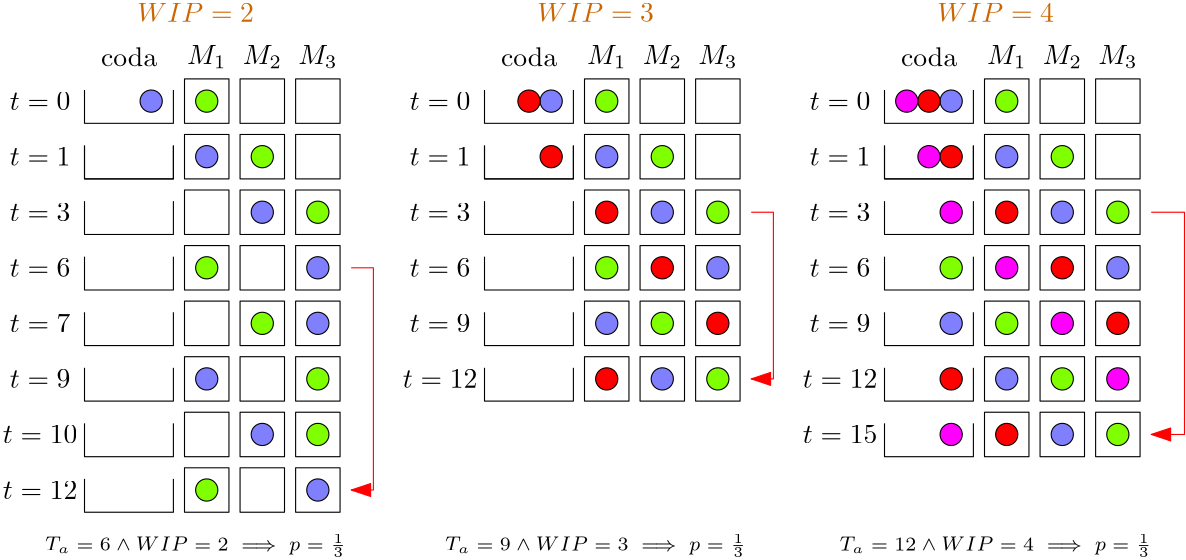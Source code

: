 <?xml version="1.0"?>
<!DOCTYPE ipe SYSTEM "ipe.dtd">
<ipe version="70218" creator="Ipe 7.2.28">
<info created="D:20241007164713" modified="D:20241007165133"/>
<preamble>\usepackage{amssymb}
\usepackage{amsmath}</preamble>
<ipestyle name="basic">
<symbol name="arrow/arc(spx)">
<path stroke="sym-stroke" fill="sym-stroke" pen="sym-pen">
0 0 m
-1 0.333 l
-1 -0.333 l
h
</path>
</symbol>
<symbol name="arrow/farc(spx)">
<path stroke="sym-stroke" fill="white" pen="sym-pen">
0 0 m
-1 0.333 l
-1 -0.333 l
h
</path>
</symbol>
<symbol name="arrow/ptarc(spx)">
<path stroke="sym-stroke" fill="sym-stroke" pen="sym-pen">
0 0 m
-1 0.333 l
-0.8 0 l
-1 -0.333 l
h
</path>
</symbol>
<symbol name="arrow/fptarc(spx)">
<path stroke="sym-stroke" fill="white" pen="sym-pen">
0 0 m
-1 0.333 l
-0.8 0 l
-1 -0.333 l
h
</path>
</symbol>
<symbol name="mark/circle(sx)" transformations="translations">
<path fill="sym-stroke">
0.6 0 0 0.6 0 0 e
0.4 0 0 0.4 0 0 e
</path>
</symbol>
<symbol name="mark/disk(sx)" transformations="translations">
<path fill="sym-stroke">
0.6 0 0 0.6 0 0 e
</path>
</symbol>
<symbol name="mark/fdisk(sfx)" transformations="translations">
<group>
<path fill="sym-fill">
0.5 0 0 0.5 0 0 e
</path>
<path fill="sym-stroke" fillrule="eofill">
0.6 0 0 0.6 0 0 e
0.4 0 0 0.4 0 0 e
</path>
</group>
</symbol>
<symbol name="mark/box(sx)" transformations="translations">
<path fill="sym-stroke" fillrule="eofill">
-0.6 -0.6 m
0.6 -0.6 l
0.6 0.6 l
-0.6 0.6 l
h
-0.4 -0.4 m
0.4 -0.4 l
0.4 0.4 l
-0.4 0.4 l
h
</path>
</symbol>
<symbol name="mark/square(sx)" transformations="translations">
<path fill="sym-stroke">
-0.6 -0.6 m
0.6 -0.6 l
0.6 0.6 l
-0.6 0.6 l
h
</path>
</symbol>
<symbol name="mark/fsquare(sfx)" transformations="translations">
<group>
<path fill="sym-fill">
-0.5 -0.5 m
0.5 -0.5 l
0.5 0.5 l
-0.5 0.5 l
h
</path>
<path fill="sym-stroke" fillrule="eofill">
-0.6 -0.6 m
0.6 -0.6 l
0.6 0.6 l
-0.6 0.6 l
h
-0.4 -0.4 m
0.4 -0.4 l
0.4 0.4 l
-0.4 0.4 l
h
</path>
</group>
</symbol>
<symbol name="mark/cross(sx)" transformations="translations">
<group>
<path fill="sym-stroke">
-0.43 -0.57 m
0.57 0.43 l
0.43 0.57 l
-0.57 -0.43 l
h
</path>
<path fill="sym-stroke">
-0.43 0.57 m
0.57 -0.43 l
0.43 -0.57 l
-0.57 0.43 l
h
</path>
</group>
</symbol>
<symbol name="arrow/fnormal(spx)">
<path stroke="sym-stroke" fill="white" pen="sym-pen">
0 0 m
-1 0.333 l
-1 -0.333 l
h
</path>
</symbol>
<symbol name="arrow/pointed(spx)">
<path stroke="sym-stroke" fill="sym-stroke" pen="sym-pen">
0 0 m
-1 0.333 l
-0.8 0 l
-1 -0.333 l
h
</path>
</symbol>
<symbol name="arrow/fpointed(spx)">
<path stroke="sym-stroke" fill="white" pen="sym-pen">
0 0 m
-1 0.333 l
-0.8 0 l
-1 -0.333 l
h
</path>
</symbol>
<symbol name="arrow/linear(spx)">
<path stroke="sym-stroke" pen="sym-pen">
-1 0.333 m
0 0 l
-1 -0.333 l
</path>
</symbol>
<symbol name="arrow/fdouble(spx)">
<path stroke="sym-stroke" fill="white" pen="sym-pen">
0 0 m
-1 0.333 l
-1 -0.333 l
h
-1 0 m
-2 0.333 l
-2 -0.333 l
h
</path>
</symbol>
<symbol name="arrow/double(spx)">
<path stroke="sym-stroke" fill="sym-stroke" pen="sym-pen">
0 0 m
-1 0.333 l
-1 -0.333 l
h
-1 0 m
-2 0.333 l
-2 -0.333 l
h
</path>
</symbol>
<symbol name="arrow/mid-normal(spx)">
<path stroke="sym-stroke" fill="sym-stroke" pen="sym-pen">
0.5 0 m
-0.5 0.333 l
-0.5 -0.333 l
h
</path>
</symbol>
<symbol name="arrow/mid-fnormal(spx)">
<path stroke="sym-stroke" fill="white" pen="sym-pen">
0.5 0 m
-0.5 0.333 l
-0.5 -0.333 l
h
</path>
</symbol>
<symbol name="arrow/mid-pointed(spx)">
<path stroke="sym-stroke" fill="sym-stroke" pen="sym-pen">
0.5 0 m
-0.5 0.333 l
-0.3 0 l
-0.5 -0.333 l
h
</path>
</symbol>
<symbol name="arrow/mid-fpointed(spx)">
<path stroke="sym-stroke" fill="white" pen="sym-pen">
0.5 0 m
-0.5 0.333 l
-0.3 0 l
-0.5 -0.333 l
h
</path>
</symbol>
<symbol name="arrow/mid-double(spx)">
<path stroke="sym-stroke" fill="sym-stroke" pen="sym-pen">
1 0 m
0 0.333 l
0 -0.333 l
h
0 0 m
-1 0.333 l
-1 -0.333 l
h
</path>
</symbol>
<symbol name="arrow/mid-fdouble(spx)">
<path stroke="sym-stroke" fill="white" pen="sym-pen">
1 0 m
0 0.333 l
0 -0.333 l
h
0 0 m
-1 0.333 l
-1 -0.333 l
h
</path>
</symbol>
<anglesize name="22.5 deg" value="22.5"/>
<anglesize name="30 deg" value="30"/>
<anglesize name="45 deg" value="45"/>
<anglesize name="60 deg" value="60"/>
<anglesize name="90 deg" value="90"/>
<arrowsize name="large" value="10"/>
<arrowsize name="small" value="5"/>
<arrowsize name="tiny" value="3"/>
<color name="blue" value="0 0 1"/>
<color name="brown" value="0.647 0.165 0.165"/>
<color name="darkblue" value="0 0 0.545"/>
<color name="darkcyan" value="0 0.545 0.545"/>
<color name="darkgray" value="0.663"/>
<color name="darkgreen" value="0 0.392 0"/>
<color name="darkmagenta" value="0.545 0 0.545"/>
<color name="darkorange" value="1 0.549 0"/>
<color name="darkred" value="0.545 0 0"/>
<color name="gold" value="1 0.843 0"/>
<color name="gray" value="0.745"/>
<color name="green" value="0 1 0"/>
<color name="lightblue" value="0.678 0.847 0.902"/>
<color name="lightcyan" value="0.878 1 1"/>
<color name="lightgray" value="0.827"/>
<color name="lightgreen" value="0.565 0.933 0.565"/>
<color name="lightyellow" value="1 1 0.878"/>
<color name="navy" value="0 0 0.502"/>
<color name="orange" value="1 0.647 0"/>
<color name="pink" value="1 0.753 0.796"/>
<color name="purple" value="0.627 0.125 0.941"/>
<color name="red" value="1 0 0"/>
<color name="seagreen" value="0.18 0.545 0.341"/>
<color name="turquoise" value="0.251 0.878 0.816"/>
<color name="violet" value="0.933 0.51 0.933"/>
<color name="yellow" value="1 1 0"/>
<dashstyle name="dash dot dotted" value="[4 2 1 2 1 2] 0"/>
<dashstyle name="dash dotted" value="[4 2 1 2] 0"/>
<dashstyle name="dashed" value="[4] 0"/>
<dashstyle name="dotted" value="[1 3] 0"/>
<gridsize name="10 pts (~3.5 mm)" value="10"/>
<gridsize name="14 pts (~5 mm)" value="14"/>
<gridsize name="16 pts (~6 mm)" value="16"/>
<gridsize name="20 pts (~7 mm)" value="20"/>
<gridsize name="28 pts (~10 mm)" value="28"/>
<gridsize name="32 pts (~12 mm)" value="32"/>
<gridsize name="4 pts" value="4"/>
<gridsize name="56 pts (~20 mm)" value="56"/>
<gridsize name="8 pts (~3 mm)" value="8"/>
<opacity name="10%" value="0.1"/>
<opacity name="30%" value="0.3"/>
<opacity name="50%" value="0.5"/>
<opacity name="75%" value="0.75"/>
<pen name="fat" value="1.2"/>
<pen name="heavier" value="0.8"/>
<pen name="ultrafat" value="2"/>
<symbolsize name="large" value="5"/>
<symbolsize name="small" value="2"/>
<symbolsize name="tiny" value="1.1"/>
<textsize name="Huge" value="\Huge"/>
<textsize name="LARGE" value="\LARGE"/>
<textsize name="Large" value="\Large"/>
<textsize name="footnote" value="\footnotesize"/>
<textsize name="huge" value="\huge"/>
<textsize name="large" value="\large"/>
<textsize name="script" value="\scriptsize"/>
<textsize name="small" value="\small"/>
<textsize name="tiny" value="\tiny"/>
<textstyle name="center" begin="\begin{center}" end="\end{center}"/>
<textstyle name="item" begin="\begin{itemize}\item{}" end="\end{itemize}"/>
<textstyle name="itemize" begin="\begin{itemize}" end="\end{itemize}"/>
<tiling name="falling" angle="-60" step="4" width="1"/>
<tiling name="rising" angle="30" step="4" width="1"/>
</ipestyle>
<page>
<layer name="alpha"/>
<view layers="alpha" active="alpha"/>
<path layer="alpha" matrix="1 0 0 1 -60 -48" stroke="0">
192 768 m
192 752 l
208 752 l
208 768 l
h
</path>
<text matrix="1 0 0 1 -32 28" transformations="translations" pos="172 700" stroke="0" type="label" width="14.135" height="6.812" depth="1.49" halign="center" valign="center" style="math">M_1</text>
<path matrix="1 0 0 1 -40 -48" stroke="0">
192 768 m
192 752 l
208 752 l
208 768 l
h
</path>
<text matrix="1 0 0 1 -12 28" transformations="translations" pos="172 700" stroke="0" type="label" width="14.135" height="6.812" depth="1.49" halign="center" valign="center" style="math">M_2</text>
<path matrix="1 0 0 1 -20 -48" stroke="0">
192 768 m
192 752 l
208 752 l
208 768 l
h
</path>
<text matrix="1 0 0 1 8 28" transformations="translations" pos="172 700" stroke="0" type="label" width="14.135" height="6.812" depth="1.49" halign="center" valign="center" style="math">M_3</text>
<text matrix="1 0 0 1 -92 12" transformations="translations" pos="172 700" stroke="0" type="label" width="21.862" height="6.42" depth="0" halign="center" valign="center" style="math">t=0</text>
<path matrix="1 0 0 1 -60 -68" stroke="0">
192 768 m
192 752 l
208 752 l
208 768 l
h
</path>
<path matrix="1 0 0 1 -40 -68" stroke="0">
192 768 m
192 752 l
208 752 l
208 768 l
h
</path>
<path matrix="1 0 0 1 -20 -68" stroke="0">
192 768 m
192 752 l
208 752 l
208 768 l
h
</path>
<text matrix="1 0 0 1 -92 -8" transformations="translations" pos="172 700" stroke="0" type="label" width="21.862" height="6.42" depth="0" halign="center" valign="center" style="math">t=1</text>
<path matrix="1 0 0 1 -60 -88" stroke="0">
192 768 m
192 752 l
208 752 l
208 768 l
h
</path>
<path matrix="1 0 0 1 -40 -88" stroke="0">
192 768 m
192 752 l
208 752 l
208 768 l
h
</path>
<path matrix="1 0 0 1 -20 -88" stroke="0">
192 768 m
192 752 l
208 752 l
208 768 l
h
</path>
<text matrix="1 0 0 1 -92 -28" transformations="translations" pos="172 700" stroke="0" type="label" width="21.862" height="6.42" depth="0" halign="center" valign="center" style="math">t=3</text>
<path matrix="1 0 0 1 -60 -108" stroke="0">
192 768 m
192 752 l
208 752 l
208 768 l
h
</path>
<path matrix="1 0 0 1 -40 -108" stroke="0">
192 768 m
192 752 l
208 752 l
208 768 l
h
</path>
<path matrix="1 0 0 1 -20 -108" stroke="0">
192 768 m
192 752 l
208 752 l
208 768 l
h
</path>
<text matrix="1 0 0 1 -92 -48" transformations="translations" pos="172 700" stroke="0" type="label" width="21.862" height="6.42" depth="0" halign="center" valign="center" style="math">t=6</text>
<path matrix="1 0 0 1 -60 -128" stroke="0">
192 768 m
192 752 l
208 752 l
208 768 l
h
</path>
<path matrix="1 0 0 1 -40 -128" stroke="0">
192 768 m
192 752 l
208 752 l
208 768 l
h
</path>
<path matrix="1 0 0 1 -20 -128" stroke="0">
192 768 m
192 752 l
208 752 l
208 768 l
h
</path>
<text matrix="1 0 0 1 -92 -68" transformations="translations" pos="172 700" stroke="0" type="label" width="21.862" height="6.42" depth="0" halign="center" valign="center" style="math">t=7</text>
<path matrix="1 0 0 1 -60 -148" stroke="0">
192 768 m
192 752 l
208 752 l
208 768 l
h
</path>
<path matrix="1 0 0 1 -40 -148" stroke="0">
192 768 m
192 752 l
208 752 l
208 768 l
h
</path>
<path matrix="1 0 0 1 -20 -148" stroke="0">
192 768 m
192 752 l
208 752 l
208 768 l
h
</path>
<text matrix="1 0 0 1 -92 -88" transformations="translations" pos="172 700" stroke="0" type="label" width="21.862" height="6.42" depth="0" halign="center" valign="center" style="math">t=9</text>
<path matrix="1 0 0 1 -60 -48" stroke="0" fill="0.502 1 0">
4 0 0 4 200 760 e
</path>
<text matrix="1 0 0 1 -60 28" transformations="translations" pos="172 700" stroke="0" type="label" width="20.202" height="6.918" depth="0" halign="center" valign="center">coda</text>
<path matrix="1 0 0 1 -64 -48" stroke="black">
160 764 m
160 752 l
192 752 l
192 764 l
</path>
<path matrix="1 0 0 1 -64 -68" stroke="black">
160 764 m
160 752 l
192 752 l
192 764 l
</path>
<path matrix="1 0 0 1 -64 -68" stroke="black">
160 764 m
160 752 l
192 752 l
192 764 l
</path>
<path matrix="1 0 0 1 -64 -88" stroke="black">
160 764 m
160 752 l
192 752 l
192 764 l
</path>
<path matrix="1 0 0 1 -64 -108" stroke="black">
160 764 m
160 752 l
192 752 l
192 764 l
</path>
<path matrix="1 0 0 1 -64 -128" stroke="black">
160 764 m
160 752 l
192 752 l
192 764 l
</path>
<path matrix="1 0 0 1 -64 -148" stroke="black">
160 764 m
160 752 l
192 752 l
192 764 l
</path>
<path matrix="1 0 0 1 -64 -168" stroke="black">
160 764 m
160 752 l
192 752 l
192 764 l
</path>
<path matrix="1 0 0 1 -60 -168" stroke="0">
192 768 m
192 752 l
208 752 l
208 768 l
h
</path>
<path matrix="1 0 0 1 -40 -168" stroke="0">
192 768 m
192 752 l
208 752 l
208 768 l
h
</path>
<path matrix="1 0 0 1 -20 -168" stroke="0">
192 768 m
192 752 l
208 752 l
208 768 l
h
</path>
<text matrix="1 0 0 1 -92 -108" transformations="translations" pos="172 700" stroke="0" type="label" width="26.844" height="6.42" depth="0" halign="center" valign="center" style="math">t=10</text>
<text matrix="1 0 0 1 -36 44" transformations="translations" pos="172 700" stroke="0.8 0.4 0" type="label" width="41.999" height="6.808" depth="0" halign="center" valign="center" style="math">WIP = 2</text>
<path matrix="1 0 0 1 -80 -48" stroke="0" fill="0.502 0.502 1">
4 0 0 4 200 760 e
</path>
<path matrix="1 0 0 1 -40 -68" stroke="0" fill="0.502 1 0">
4 0 0 4 200 760 e
</path>
<path matrix="1 0 0 1 -20 -88" stroke="0" fill="0.502 1 0">
4 0 0 4 200 760 e
</path>
<path matrix="1 0 0 1 -60 -108" stroke="0" fill="0.502 1 0">
4 0 0 4 200 760 e
</path>
<path matrix="1 0 0 1 -40 -128" stroke="0" fill="0.502 1 0">
4 0 0 4 200 760 e
</path>
<path matrix="1 0 0 1 -20 -148" stroke="0" fill="0.502 1 0">
4 0 0 4 200 760 e
</path>
<path matrix="1 0 0 1 -60 -68" stroke="0" fill="0.502 0.502 1">
4 0 0 4 200 760 e
</path>
<path matrix="1 0 0 1 -40 -88" stroke="0" fill="0.502 0.502 1">
4 0 0 4 200 760 e
</path>
<path matrix="1 0 0 1 -20 -108" stroke="0" fill="0.502 0.502 1">
4 0 0 4 200 760 e
</path>
<path matrix="1 0 0 1 84 -48" stroke="0">
192 768 m
192 752 l
208 752 l
208 768 l
h
</path>
<text matrix="1 0 0 1 112 28" transformations="translations" pos="172 700" stroke="0" type="label" width="14.135" height="6.812" depth="1.49" halign="center" valign="center" style="math">M_1</text>
<path matrix="1 0 0 1 104 -48" stroke="0">
192 768 m
192 752 l
208 752 l
208 768 l
h
</path>
<text matrix="1 0 0 1 132 28" transformations="translations" pos="172 700" stroke="0" type="label" width="14.135" height="6.812" depth="1.49" halign="center" valign="center" style="math">M_2</text>
<path matrix="1 0 0 1 124 -48" stroke="0">
192 768 m
192 752 l
208 752 l
208 768 l
h
</path>
<text matrix="1 0 0 1 152 28" transformations="translations" pos="172 700" stroke="0" type="label" width="14.135" height="6.812" depth="1.49" halign="center" valign="center" style="math">M_3</text>
<text matrix="1 0 0 1 52 12" transformations="translations" pos="172 700" stroke="0" type="label" width="21.862" height="6.42" depth="0" halign="center" valign="center" style="math">t=0</text>
<path matrix="1 0 0 1 84 -68" stroke="0">
192 768 m
192 752 l
208 752 l
208 768 l
h
</path>
<path matrix="1 0 0 1 104 -68" stroke="0">
192 768 m
192 752 l
208 752 l
208 768 l
h
</path>
<path matrix="1 0 0 1 124 -68" stroke="0">
192 768 m
192 752 l
208 752 l
208 768 l
h
</path>
<text matrix="1 0 0 1 52 -8" transformations="translations" pos="172 700" stroke="0" type="label" width="21.862" height="6.42" depth="0" halign="center" valign="center" style="math">t=1</text>
<path matrix="1 0 0 1 84 -88" stroke="0">
192 768 m
192 752 l
208 752 l
208 768 l
h
</path>
<path matrix="1 0 0 1 104 -88" stroke="0">
192 768 m
192 752 l
208 752 l
208 768 l
h
</path>
<path matrix="1 0 0 1 124 -88" stroke="0">
192 768 m
192 752 l
208 752 l
208 768 l
h
</path>
<path matrix="1 0 0 1 84 -108" stroke="0">
192 768 m
192 752 l
208 752 l
208 768 l
h
</path>
<path matrix="1 0 0 1 104 -108" stroke="0">
192 768 m
192 752 l
208 752 l
208 768 l
h
</path>
<path matrix="1 0 0 1 124 -108" stroke="0">
192 768 m
192 752 l
208 752 l
208 768 l
h
</path>
<path matrix="1 0 0 1 84 -128" stroke="0">
192 768 m
192 752 l
208 752 l
208 768 l
h
</path>
<path matrix="1 0 0 1 104 -128" stroke="0">
192 768 m
192 752 l
208 752 l
208 768 l
h
</path>
<path matrix="1 0 0 1 124 -128" stroke="0">
192 768 m
192 752 l
208 752 l
208 768 l
h
</path>
<path matrix="1 0 0 1 84 -148" stroke="0">
192 768 m
192 752 l
208 752 l
208 768 l
h
</path>
<path matrix="1 0 0 1 104 -148" stroke="0">
192 768 m
192 752 l
208 752 l
208 768 l
h
</path>
<path matrix="1 0 0 1 124 -148" stroke="0">
192 768 m
192 752 l
208 752 l
208 768 l
h
</path>
<path matrix="1 0 0 1 84 -48" stroke="0" fill="0.502 1 0">
4 0 0 4 200 760 e
</path>
<text matrix="1 0 0 1 84 28" transformations="translations" pos="172 700" stroke="0" type="label" width="20.202" height="6.918" depth="0" halign="center" valign="center">coda</text>
<path matrix="1 0 0 1 80 -48" stroke="black">
160 764 m
160 752 l
192 752 l
192 764 l
</path>
<path matrix="1 0 0 1 80 -68" stroke="black">
160 764 m
160 752 l
192 752 l
192 764 l
</path>
<path matrix="1 0 0 1 80 -68" stroke="black">
160 764 m
160 752 l
192 752 l
192 764 l
</path>
<path matrix="1 0 0 1 80 -88" stroke="black">
160 764 m
160 752 l
192 752 l
192 764 l
</path>
<path matrix="1 0 0 1 80 -108" stroke="black">
160 764 m
160 752 l
192 752 l
192 764 l
</path>
<path matrix="1 0 0 1 80 -128" stroke="black">
160 764 m
160 752 l
192 752 l
192 764 l
</path>
<path matrix="1 0 0 1 80 -148" stroke="black">
160 764 m
160 752 l
192 752 l
192 764 l
</path>
<text matrix="1 0 0 1 108 44" transformations="translations" pos="172 700" stroke="0.8 0.4 0" type="label" width="41.999" height="6.808" depth="0" halign="center" valign="center" style="math">WIP = 3</text>
<path matrix="1 0 0 1 64 -48" stroke="0" fill="0.502 0.502 1">
4 0 0 4 200 760 e
</path>
<path matrix="1 0 0 1 104 -68" stroke="0" fill="0.502 1 0">
4 0 0 4 200 760 e
</path>
<path matrix="1 0 0 1 124 -88" stroke="0" fill="0.502 1 0">
4 0 0 4 200 760 e
</path>
<path matrix="1 0 0 1 84 -108" stroke="0" fill="0.502 1 0">
4 0 0 4 200 760 e
</path>
<path matrix="1 0 0 1 104 -128" stroke="0" fill="0.502 1 0">
4 0 0 4 200 760 e
</path>
<path matrix="1 0 0 1 124 -148" stroke="0" fill="0.502 1 0">
4 0 0 4 200 760 e
</path>
<path matrix="1 0 0 1 84 -68" stroke="0" fill="0.502 0.502 1">
4 0 0 4 200 760 e
</path>
<path matrix="1 0 0 1 104 -88" stroke="0" fill="0.502 0.502 1">
4 0 0 4 200 760 e
</path>
<path matrix="1 0 0 1 124 -108" stroke="0" fill="0.502 0.502 1">
4 0 0 4 200 760 e
</path>
<path matrix="1 0 0 1 84 -128" stroke="0" fill="0.502 0.502 1">
4 0 0 4 200 760 e
</path>
<path matrix="1 0 0 1 104 -148" stroke="0" fill="0.502 0.502 1">
4 0 0 4 200 760 e
</path>
<path matrix="1 0 0 1 228 -48" stroke="0">
192 768 m
192 752 l
208 752 l
208 768 l
h
</path>
<text matrix="1 0 0 1 256 28" transformations="translations" pos="172 700" stroke="0" type="label" width="14.135" height="6.812" depth="1.49" halign="center" valign="center" style="math">M_1</text>
<path matrix="1 0 0 1 248 -48" stroke="0">
192 768 m
192 752 l
208 752 l
208 768 l
h
</path>
<text matrix="1 0 0 1 276 28" transformations="translations" pos="172 700" stroke="0" type="label" width="14.135" height="6.812" depth="1.49" halign="center" valign="center" style="math">M_2</text>
<path matrix="1 0 0 1 268 -48" stroke="0">
192 768 m
192 752 l
208 752 l
208 768 l
h
</path>
<text matrix="1 0 0 1 296 28" transformations="translations" pos="172 700" stroke="0" type="label" width="14.135" height="6.812" depth="1.49" halign="center" valign="center" style="math">M_3</text>
<path matrix="1 0 0 1 228 -68" stroke="0">
192 768 m
192 752 l
208 752 l
208 768 l
h
</path>
<path matrix="1 0 0 1 248 -68" stroke="0">
192 768 m
192 752 l
208 752 l
208 768 l
h
</path>
<path matrix="1 0 0 1 268 -68" stroke="0">
192 768 m
192 752 l
208 752 l
208 768 l
h
</path>
<path matrix="1 0 0 1 228 -88" stroke="0">
192 768 m
192 752 l
208 752 l
208 768 l
h
</path>
<path matrix="1 0 0 1 248 -88" stroke="0">
192 768 m
192 752 l
208 752 l
208 768 l
h
</path>
<path matrix="1 0 0 1 268 -88" stroke="0">
192 768 m
192 752 l
208 752 l
208 768 l
h
</path>
<path matrix="1 0 0 1 228 -108" stroke="0">
192 768 m
192 752 l
208 752 l
208 768 l
h
</path>
<path matrix="1 0 0 1 248 -108" stroke="0">
192 768 m
192 752 l
208 752 l
208 768 l
h
</path>
<path matrix="1 0 0 1 268 -108" stroke="0">
192 768 m
192 752 l
208 752 l
208 768 l
h
</path>
<path matrix="1 0 0 1 228 -128" stroke="0">
192 768 m
192 752 l
208 752 l
208 768 l
h
</path>
<path matrix="1 0 0 1 248 -128" stroke="0">
192 768 m
192 752 l
208 752 l
208 768 l
h
</path>
<path matrix="1 0 0 1 268 -128" stroke="0">
192 768 m
192 752 l
208 752 l
208 768 l
h
</path>
<path matrix="1 0 0 1 228 -148" stroke="0">
192 768 m
192 752 l
208 752 l
208 768 l
h
</path>
<path matrix="1 0 0 1 248 -148" stroke="0">
192 768 m
192 752 l
208 752 l
208 768 l
h
</path>
<path matrix="1 0 0 1 268 -148" stroke="0">
192 768 m
192 752 l
208 752 l
208 768 l
h
</path>
<path matrix="1 0 0 1 228 -48" stroke="0" fill="0.502 1 0">
4 0 0 4 200 760 e
</path>
<text matrix="1 0 0 1 228 28" transformations="translations" pos="172 700" stroke="0" type="label" width="20.202" height="6.918" depth="0" halign="center" valign="center">coda</text>
<path matrix="1 0 0 1 224 -48" stroke="black">
160 764 m
160 752 l
192 752 l
192 764 l
</path>
<path matrix="1 0 0 1 224 -68" stroke="black">
160 764 m
160 752 l
192 752 l
192 764 l
</path>
<path matrix="1 0 0 1 224 -68" stroke="black">
160 764 m
160 752 l
192 752 l
192 764 l
</path>
<path matrix="1 0 0 1 224 -88" stroke="black">
160 764 m
160 752 l
192 752 l
192 764 l
</path>
<path matrix="1 0 0 1 224 -108" stroke="black">
160 764 m
160 752 l
192 752 l
192 764 l
</path>
<path matrix="1 0 0 1 224 -128" stroke="black">
160 764 m
160 752 l
192 752 l
192 764 l
</path>
<path matrix="1 0 0 1 224 -148" stroke="black">
160 764 m
160 752 l
192 752 l
192 764 l
</path>
<path matrix="1 0 0 1 224 -168" stroke="black">
160 764 m
160 752 l
192 752 l
192 764 l
</path>
<path matrix="1 0 0 1 228 -168" stroke="0">
192 768 m
192 752 l
208 752 l
208 768 l
h
</path>
<path matrix="1 0 0 1 248 -168" stroke="0">
192 768 m
192 752 l
208 752 l
208 768 l
h
</path>
<path matrix="1 0 0 1 268 -168" stroke="0">
192 768 m
192 752 l
208 752 l
208 768 l
h
</path>
<text matrix="1 0 0 1 252 44" transformations="translations" pos="172 700" stroke="0.8 0.4 0" type="label" width="41.999" height="6.808" depth="0" halign="center" valign="center" style="math">WIP = 4</text>
<path matrix="1 0 0 1 208 -48" stroke="0" fill="0.502 0.502 1">
4 0 0 4 200 760 e
</path>
<path matrix="1 0 0 1 248 -68" stroke="0" fill="0.502 1 0">
4 0 0 4 200 760 e
</path>
<path matrix="1 0 0 1 268 -88" stroke="0" fill="0.502 1 0">
4 0 0 4 200 760 e
</path>
<path matrix="1 0 0 1 228 -128" stroke="0" fill="0.502 1 0">
4 0 0 4 200 760 e
</path>
<path matrix="1 0 0 1 228 -68" stroke="0" fill="0.502 0.502 1">
4 0 0 4 200 760 e
</path>
<path matrix="1 0 0 1 248 -88" stroke="0" fill="0.502 0.502 1">
4 0 0 4 200 760 e
</path>
<path matrix="1 0 0 1 268 -108" stroke="0" fill="0.502 0.502 1">
4 0 0 4 200 760 e
</path>
<path matrix="1 0 0 1 208 -128" stroke="0" fill="0.502 0.502 1">
4 0 0 4 200 760 e
</path>
<path matrix="1 0 0 1 56 -48" stroke="0" fill="1 0 0">
4 0 0 4 200 760 e
</path>
<path matrix="1 0 0 1 64 -68" stroke="0" fill="1 0 0">
4 0 0 4 200 760 e
</path>
<path matrix="1 0 0 1 84 -88" stroke="0" fill="1 0 0">
4 0 0 4 200 760 e
</path>
<path matrix="1 0 0 1 104 -108" stroke="0" fill="1 0 0">
4 0 0 4 200 760 e
</path>
<path matrix="1 0 0 1 124 -128" stroke="0" fill="1 0 0">
4 0 0 4 200 760 e
</path>
<path matrix="1 0 0 1 84 -148" stroke="0" fill="1 0 0">
4 0 0 4 200 760 e
</path>
<path matrix="1 0 0 1 200 -48" stroke="0" fill="1 0 0">
4 0 0 4 200 760 e
</path>
<path matrix="1 0 0 1 192 -48" stroke="0" fill="1 0 1">
4 0 0 4 200 760 e
</path>
<path matrix="1 0 0 1 208 -68" stroke="0" fill="1 0 0">
4 0 0 4 200 760 e
</path>
<path matrix="1 0 0 1 200 -68" stroke="0" fill="1 0 1">
4 0 0 4 200 760 e
</path>
<path matrix="1 0 0 1 208 -88" stroke="0" fill="1 0 1">
4 0 0 4 200 760 e
</path>
<path matrix="1 0 0 1 208 -108" stroke="0" fill="0.502 1 0">
4 0 0 4 200 760 e
</path>
<path matrix="1 0 0 1 228 -88" stroke="0" fill="1 0 0">
4 0 0 4 200 760 e
</path>
<path matrix="1 0 0 1 248 -108" stroke="0" fill="1 0 0">
4 0 0 4 200 760 e
</path>
<path matrix="1 0 0 1 268 -128" stroke="0" fill="1 0 0">
4 0 0 4 200 760 e
</path>
<path matrix="1 0 0 1 248 -148" stroke="0" fill="0.502 1 0">
4 0 0 4 200 760 e
</path>
<path matrix="1 0 0 1 268 -168" stroke="0" fill="0.502 1 0">
4 0 0 4 200 760 e
</path>
<path matrix="1 0 0 1 208 -148" stroke="0" fill="1 0 0">
4 0 0 4 200 760 e
</path>
<path matrix="1 0 0 1 228 -168" stroke="0" fill="1 0 0">
4 0 0 4 200 760 e
</path>
<path matrix="1 0 0 1 228 -108" stroke="0" fill="1 0 1">
4 0 0 4 200 760 e
</path>
<path matrix="1 0 0 1 248 -128" stroke="0" fill="1 0 1">
4 0 0 4 200 760 e
</path>
<path matrix="1 0 0 1 268 -148" stroke="0" fill="1 0 1">
4 0 0 4 200 760 e
</path>
<path matrix="1 0 0 1 208 -168" stroke="0" fill="1 0 1">
4 0 0 4 200 760 e
</path>
<path matrix="1 0 0 1 228 -148" stroke="0" fill="0.502 0.502 1">
4 0 0 4 200 760 e
</path>
<path matrix="1 0 0 1 248 -168" stroke="0" fill="0.502 0.502 1">
4 0 0 4 200 760 e
</path>
<path matrix="1 0 0 1 84 -48" stroke="1 0 0" arrow="normal/normal">
252 720 m
260 720 l
260 660 l
252 660 l
</path>
<text matrix="1 0 0 1 -36 -148" transformations="translations" pos="172 700" stroke="0" type="label" width="108.395" height="5.888" depth="2.4" halign="center" valign="center" size="script" style="math">T_a=6 \land WIP = 2 \implies p = \frac{1}{3}</text>
<text matrix="1 0 0 1 108 -148" transformations="translations" pos="172 700" stroke="0" type="label" width="108.395" height="5.888" depth="2.4" halign="center" valign="center" size="script" style="math">T_a=9 \land WIP = 3 \implies p = \frac{1}{3}</text>
<text matrix="1 0 0 1 252 -148" transformations="translations" pos="172 700" stroke="0" type="label" width="112.366" height="5.888" depth="2.4" halign="center" valign="center" size="script" style="math">T_a=12 \land WIP = 4 \implies p = \frac{1}{3}</text>
<path matrix="1 0 0 1 -60 -28" stroke="1 0 0" arrow="normal/normal">
540 700 m
552 700 l
552 620 l
540 620 l
</path>
<path matrix="1 0 0 1 -64 -188" stroke="black">
160 764 m
160 752 l
192 752 l
192 764 l
</path>
<path matrix="1 0 0 1 -60 -188" stroke="0">
192 768 m
192 752 l
208 752 l
208 768 l
h
</path>
<path matrix="1 0 0 1 -40 -188" stroke="0">
192 768 m
192 752 l
208 752 l
208 768 l
h
</path>
<path matrix="1 0 0 1 -20 -188" stroke="0">
192 768 m
192 752 l
208 752 l
208 768 l
h
</path>
<text matrix="1 0 0 1 -92 -128" transformations="translations" pos="172 700" stroke="0" type="label" width="26.844" height="6.42" depth="0" halign="center" valign="center" style="math">t=12</text>
<path matrix="1 0 0 1 -60 -188" stroke="0" fill="0.502 1 0">
4 0 0 4 200 760 e
</path>
<path matrix="1 0 0 1 -20 -188" stroke="0" fill="0.502 0.502 1">
4 0 0 4 200 760 e
</path>
<path matrix="1 0 0 1 -20 -128" stroke="0" fill="0.502 0.502 1">
4 0 0 4 200 760 e
</path>
<path matrix="1 0 0 1 -60 -148" stroke="0" fill="0.502 0.502 1">
4 0 0 4 200 760 e
</path>
<path matrix="1 0 0 1 -20 -168" stroke="0" fill="0.502 1 0">
4 0 0 4 200 760 e
</path>
<path matrix="1 0 0 1 -40 -168" stroke="0" fill="0.502 0.502 1">
4 0 0 4 200 760 e
</path>
<path stroke="1 0 0" arrow="normal/normal">
192 652 m
200 652 l
200 572 l
192 572 l
</path>
<text matrix="1 0 0 1 52 -48" transformations="translations" pos="172 700" stroke="0" type="label" width="21.862" height="6.42" depth="0" halign="center" valign="center" style="math">t=6</text>
<text matrix="1 0 0 1 52 -28" transformations="translations" pos="172 700" stroke="0" type="label" width="21.862" height="6.42" depth="0" halign="center" valign="center" style="math">t=3</text>
<text matrix="1 0 0 1 52 -68" transformations="translations" pos="172 700" stroke="0" type="label" width="21.862" height="6.42" depth="0" halign="center" valign="center" style="math">t=9</text>
<text matrix="1 0 0 1 52 -88" transformations="translations" pos="172 700" stroke="0" type="label" width="26.844" height="6.42" depth="0" halign="center" valign="center" style="math">t=12</text>
<text matrix="1 0 0 1 196 12" transformations="translations" pos="172 700" stroke="0" type="label" width="21.862" height="6.42" depth="0" halign="center" valign="center" style="math">t=0</text>
<text matrix="1 0 0 1 196 -8" transformations="translations" pos="172 700" stroke="0" type="label" width="21.862" height="6.42" depth="0" halign="center" valign="center" style="math">t=1</text>
<text matrix="1 0 0 1 196 -48" transformations="translations" pos="172 700" stroke="0" type="label" width="21.862" height="6.42" depth="0" halign="center" valign="center" style="math">t=6</text>
<text matrix="1 0 0 1 196 -28" transformations="translations" pos="172 700" stroke="0" type="label" width="21.862" height="6.42" depth="0" halign="center" valign="center" style="math">t=3</text>
<text matrix="1 0 0 1 196 -68" transformations="translations" pos="172 700" stroke="0" type="label" width="21.862" height="6.42" depth="0" halign="center" valign="center" style="math">t=9</text>
<text matrix="1 0 0 1 196 -88" transformations="translations" pos="172 700" stroke="0" type="label" width="26.844" height="6.42" depth="0" halign="center" valign="center" style="math">t=12</text>
<text matrix="1 0 0 1 196 -108" transformations="translations" pos="172 700" stroke="0" type="label" width="26.844" height="6.42" depth="0" halign="center" valign="center" style="math">t=15</text>
</page>
</ipe>
